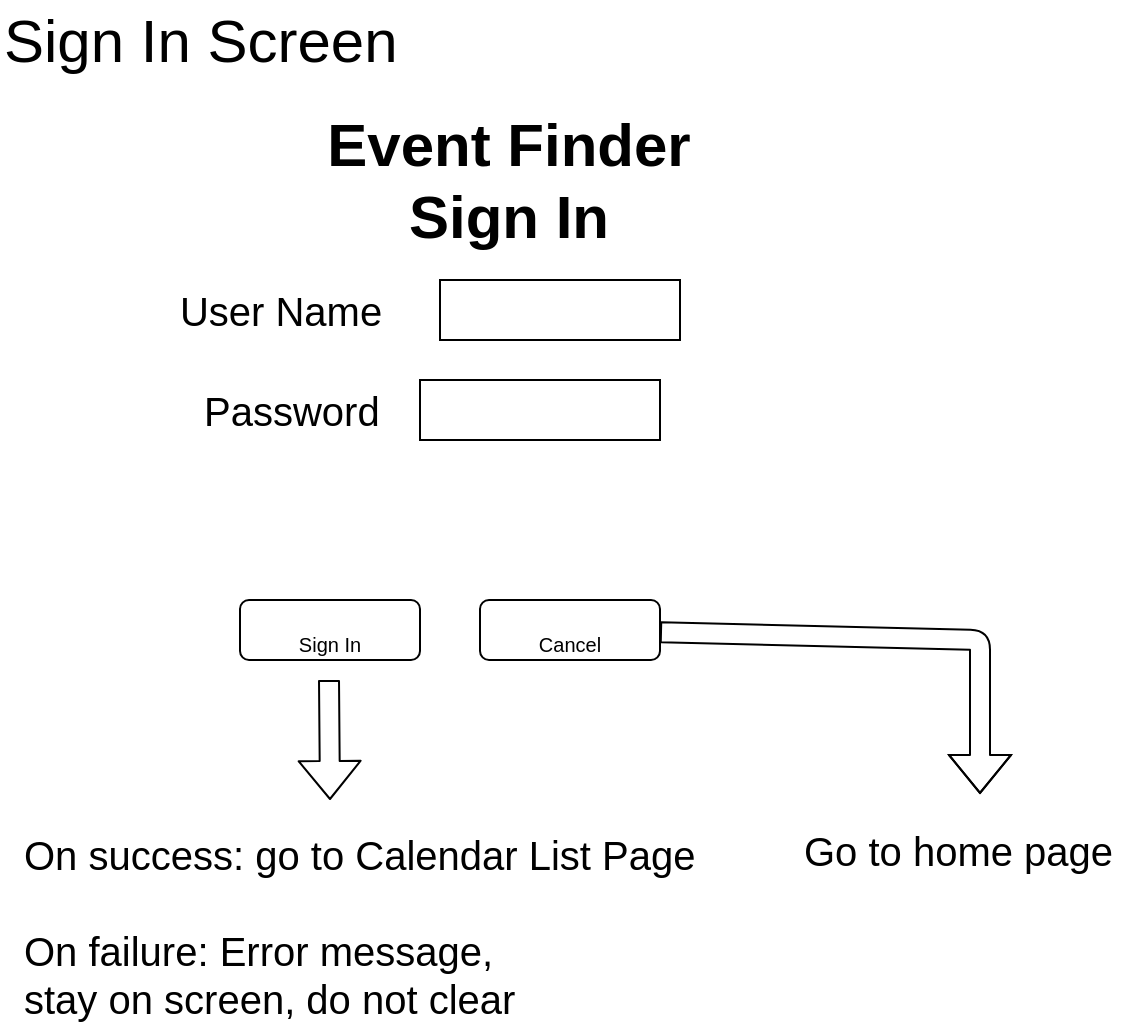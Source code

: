 <mxfile version="12.6.5" type="device"><diagram id="dHloeyhbql_dtzrPkQ8i" name="Page-1"><mxGraphModel dx="946" dy="625" grid="1" gridSize="10" guides="1" tooltips="1" connect="1" arrows="1" fold="1" page="1" pageScale="1" pageWidth="850" pageHeight="1100" math="0" shadow="0"><root><mxCell id="0"/><mxCell id="1" parent="0"/><mxCell id="xniOThQIis4SbMdHe_oR-2" value="" style="rounded=0;whiteSpace=wrap;html=1;" parent="1" vertex="1"><mxGeometry x="310" y="160" width="120" height="30" as="geometry"/></mxCell><mxCell id="xniOThQIis4SbMdHe_oR-3" value="User Name" style="text;html=1;align=center;verticalAlign=middle;resizable=0;points=[];autosize=1;fontSize=20;" parent="1" vertex="1"><mxGeometry x="170" y="160" width="120" height="30" as="geometry"/></mxCell><mxCell id="xniOThQIis4SbMdHe_oR-4" value="" style="rounded=0;whiteSpace=wrap;html=1;" parent="1" vertex="1"><mxGeometry x="300" y="210" width="120" height="30" as="geometry"/></mxCell><mxCell id="xniOThQIis4SbMdHe_oR-5" value="Password" style="text;html=1;align=left;verticalAlign=middle;resizable=0;points=[];autosize=1;fontSize=20;" parent="1" vertex="1"><mxGeometry x="190" y="210" width="100" height="30" as="geometry"/></mxCell><mxCell id="xniOThQIis4SbMdHe_oR-9" value="&lt;font size=&quot;1&quot;&gt;Sign In&lt;/font&gt;" style="rounded=1;whiteSpace=wrap;html=1;strokeColor=#000000;fontSize=30;" parent="1" vertex="1"><mxGeometry x="210" y="320" width="90" height="30" as="geometry"/></mxCell><mxCell id="xniOThQIis4SbMdHe_oR-10" value="&lt;font size=&quot;1&quot;&gt;Cancel&lt;/font&gt;" style="rounded=1;whiteSpace=wrap;html=1;strokeColor=#000000;fontSize=30;" parent="1" vertex="1"><mxGeometry x="330" y="320" width="90" height="30" as="geometry"/></mxCell><mxCell id="xniOThQIis4SbMdHe_oR-11" value="" style="shape=flexArrow;endArrow=classic;html=1;fontSize=20;" parent="1" edge="1"><mxGeometry width="50" height="50" relative="1" as="geometry"><mxPoint x="254.5" y="360" as="sourcePoint"/><mxPoint x="255" y="420" as="targetPoint"/></mxGeometry></mxCell><mxCell id="xniOThQIis4SbMdHe_oR-12" value="" style="shape=flexArrow;endArrow=classic;html=1;fontSize=20;" parent="1" source="xniOThQIis4SbMdHe_oR-10" edge="1"><mxGeometry width="50" height="50" relative="1" as="geometry"><mxPoint x="369.5" y="360" as="sourcePoint"/><mxPoint x="580" y="417" as="targetPoint"/><Array as="points"><mxPoint x="580" y="340"/></Array></mxGeometry></mxCell><mxCell id="xniOThQIis4SbMdHe_oR-13" value="On success: go to Calendar List Page&lt;br&gt;&lt;div&gt;&lt;span&gt;&lt;br&gt;&lt;/span&gt;&lt;/div&gt;&lt;div&gt;&lt;span&gt;On failure: Error message,&lt;/span&gt;&lt;/div&gt;&lt;div&gt;&lt;span&gt;stay on screen, do not clear&lt;/span&gt;&lt;/div&gt;" style="text;html=1;align=left;verticalAlign=middle;resizable=0;points=[];autosize=1;fontSize=20;" parent="1" vertex="1"><mxGeometry x="100" y="433" width="350" height="100" as="geometry"/></mxCell><mxCell id="xniOThQIis4SbMdHe_oR-14" value="Go to home page" style="text;html=1;align=left;verticalAlign=middle;resizable=0;points=[];autosize=1;fontSize=20;" parent="1" vertex="1"><mxGeometry x="490" y="430" width="170" height="30" as="geometry"/></mxCell><mxCell id="IVYEF_G5F1c_ijRW_o5E-1" value="Event Finder&lt;br&gt;Sign In" style="text;html=1;align=center;verticalAlign=middle;resizable=0;points=[];autosize=1;fontStyle=1;fontSize=30;" parent="1" vertex="1"><mxGeometry x="244" y="70" width="200" height="80" as="geometry"/></mxCell><mxCell id="IVYEF_G5F1c_ijRW_o5E-2" value="Sign In Screen" style="text;html=1;align=left;verticalAlign=middle;resizable=0;points=[];autosize=1;fontSize=30;" parent="1" vertex="1"><mxGeometry x="90" y="20" width="210" height="40" as="geometry"/></mxCell></root></mxGraphModel></diagram></mxfile>